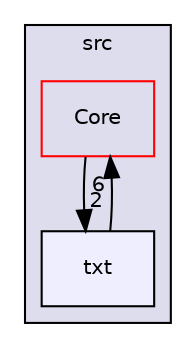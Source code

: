 digraph "src/txt" {
  bgcolor=transparent;
  compound=true
  node [ fontsize="10", fontname="Helvetica"];
  edge [ labelfontsize="10", labelfontname="Helvetica"];
  subgraph clusterdir_68267d1309a1af8e8297ef4c3efbcdba {
    graph [ bgcolor="#ddddee", pencolor="black", label="src" fontname="Helvetica", fontsize="10", URL="dir_68267d1309a1af8e8297ef4c3efbcdba.html"]
  dir_a2f0e5642e47e7ed59fe0f0829eafb5f [shape=box label="Core" color="red" URL="dir_a2f0e5642e47e7ed59fe0f0829eafb5f.html"];
  dir_74d70b51b5aa2eb3cb5baf13d2756485 [shape=box, label="txt", style="filled", fillcolor="#eeeeff", pencolor="black", URL="dir_74d70b51b5aa2eb3cb5baf13d2756485.html"];
  }
  dir_74d70b51b5aa2eb3cb5baf13d2756485->dir_a2f0e5642e47e7ed59fe0f0829eafb5f [headlabel="6", labeldistance=1.5 headhref="dir_000008_000001.html"];
  dir_a2f0e5642e47e7ed59fe0f0829eafb5f->dir_74d70b51b5aa2eb3cb5baf13d2756485 [headlabel="2", labeldistance=1.5 headhref="dir_000001_000008.html"];
}

